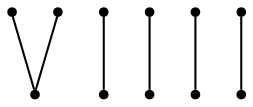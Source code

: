 graph {
  node [shape=point,comment="{\"directed\":false,\"doi\":\"10.1007/978-3-319-73915-1_40\",\"figure\":\"6\"}"]

  v0 [pos="1591.216057207627,300.88038013246626"]
  v1 [pos="1566.2120739541285,267.54214438157186"]
  v2 [pos="1566.2120739541285,400.8950873851495"]
  v3 [pos="1491.200124193632,267.54214438157186"]
  v4 [pos="1491.200124193632,400.8950873851495"]
  v5 [pos="1466.1961409401333,300.88038013246626"]
  v6 [pos="1441.1921576866343,267.54214438157186"]
  v7 [pos="1441.1921576866343,400.8950873851495"]
  v8 [pos="1366.1802079261383,267.54214438157186"]
  v9 [pos="1366.180207926138,400.8950873851495"]
  v10 [pos="1341.1762246726396,300.88038013246626"]

  v0 -- v5 [id="-1",pos="1591.216057207627,300.88038013246626 1553.7099869447525,300.88038013246626 1553.7099869447525,300.88038013246626 1553.7099869447525,300.88038013246626 1503.702020437755,300.88038013246626 1503.702020437755,300.88038013246626 1503.702020437755,300.88038013246626 1466.1961409401333,300.88038013246626 1466.1961409401333,300.88038013246626 1466.1961409401333,300.88038013246626"]
  v10 -- v5 [id="-2",pos="1341.1762246726396,300.88038013246626 1378.682104170261,300.88038013246626 1378.682104170261,300.88038013246626 1378.682104170261,300.88038013246626 1428.6900706772587,300.88038013246626 1428.6900706772587,300.88038013246626 1428.6900706772587,300.88038013246626 1466.1961409401333,300.88038013246626 1466.1961409401333,300.88038013246626 1466.1961409401333,300.88038013246626"]
  v7 -- v8 [id="-3",pos="1441.1921576866343,400.8950873851495 1378.1320643571742,372.87013931581777 1378.1320643571742,372.87013931581777 1378.1320643571742,372.87013931581777 1370.1641812659561,369.32805350750664 1366.1801125435118,356.4428134353099 1366.1801125435118,334.2187112648183 1366.1802079261383,267.54214438157186 1366.1802079261383,267.54214438157186 1366.1802079261383,267.54214438157186"]
  v6 -- v9 [id="-4",pos="1441.1921576866343,267.54214438157186 1441.192062304008,334.2186158833607 1441.192062304008,334.2186158833607 1441.192062304008,334.2186158833607 1441.1921894808434,356.4469784256238 1437.208120758399,369.32805350750664 1429.240237667181,372.87023469727535 1366.180207926138,400.8950873851495 1366.180207926138,400.8950873851495 1366.180207926138,400.8950873851495"]
  v2 -- v3 [id="-5",pos="1566.2120739541285,400.8950873851495 1503.151980624668,372.87013931581777 1503.151980624668,372.87013931581777 1503.151980624668,372.87013931581777 1495.18409753345,369.32805350750664 1491.2000288110055,356.4428134353099 1491.2000288110055,334.2187112648183 1491.200124193632,267.54214438157186 1491.200124193632,267.54214438157186 1491.200124193632,267.54214438157186"]
  v4 -- v1 [id="-6",pos="1491.200124193632,400.8950873851495 1554.2600267578393,372.87013931581777 1554.2600267578393,372.87013931581777 1554.2600267578393,372.87013931581777 1562.228037025893,369.32805350750664 1566.2121057483373,356.4469784256238 1566.2121057483373,334.2187112648183 1566.2120739541285,267.54214438157186 1566.2120739541285,267.54214438157186 1566.2120739541285,267.54214438157186"]
}